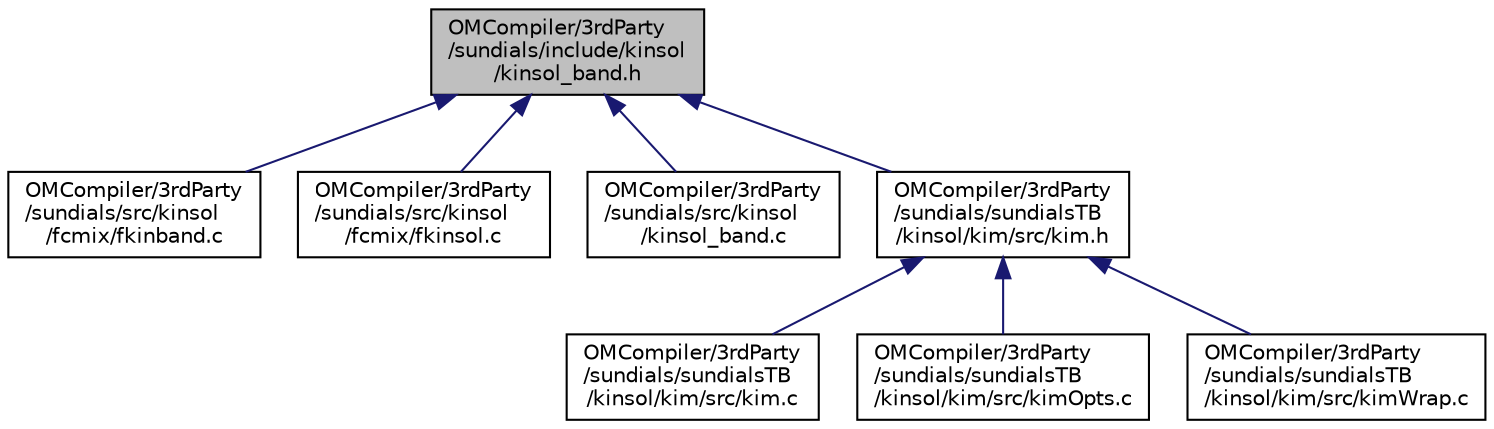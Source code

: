 digraph "OMCompiler/3rdParty/sundials/include/kinsol/kinsol_band.h"
{
  edge [fontname="Helvetica",fontsize="10",labelfontname="Helvetica",labelfontsize="10"];
  node [fontname="Helvetica",fontsize="10",shape=record];
  Node8 [label="OMCompiler/3rdParty\l/sundials/include/kinsol\l/kinsol_band.h",height=0.2,width=0.4,color="black", fillcolor="grey75", style="filled", fontcolor="black"];
  Node8 -> Node9 [dir="back",color="midnightblue",fontsize="10",style="solid",fontname="Helvetica"];
  Node9 [label="OMCompiler/3rdParty\l/sundials/src/kinsol\l/fcmix/fkinband.c",height=0.2,width=0.4,color="black", fillcolor="white", style="filled",URL="$d2/d14/fkinband_8c.html"];
  Node8 -> Node10 [dir="back",color="midnightblue",fontsize="10",style="solid",fontname="Helvetica"];
  Node10 [label="OMCompiler/3rdParty\l/sundials/src/kinsol\l/fcmix/fkinsol.c",height=0.2,width=0.4,color="black", fillcolor="white", style="filled",URL="$d7/df9/fkinsol_8c.html"];
  Node8 -> Node11 [dir="back",color="midnightblue",fontsize="10",style="solid",fontname="Helvetica"];
  Node11 [label="OMCompiler/3rdParty\l/sundials/src/kinsol\l/kinsol_band.c",height=0.2,width=0.4,color="black", fillcolor="white", style="filled",URL="$d5/d07/kinsol__band_8c.html"];
  Node8 -> Node12 [dir="back",color="midnightblue",fontsize="10",style="solid",fontname="Helvetica"];
  Node12 [label="OMCompiler/3rdParty\l/sundials/sundialsTB\l/kinsol/kim/src/kim.h",height=0.2,width=0.4,color="black", fillcolor="white", style="filled",URL="$dc/def/kim_8h.html"];
  Node12 -> Node13 [dir="back",color="midnightblue",fontsize="10",style="solid",fontname="Helvetica"];
  Node13 [label="OMCompiler/3rdParty\l/sundials/sundialsTB\l/kinsol/kim/src/kim.c",height=0.2,width=0.4,color="black", fillcolor="white", style="filled",URL="$da/db0/kim_8c.html"];
  Node12 -> Node14 [dir="back",color="midnightblue",fontsize="10",style="solid",fontname="Helvetica"];
  Node14 [label="OMCompiler/3rdParty\l/sundials/sundialsTB\l/kinsol/kim/src/kimOpts.c",height=0.2,width=0.4,color="black", fillcolor="white", style="filled",URL="$d0/ddf/kim_opts_8c.html"];
  Node12 -> Node15 [dir="back",color="midnightblue",fontsize="10",style="solid",fontname="Helvetica"];
  Node15 [label="OMCompiler/3rdParty\l/sundials/sundialsTB\l/kinsol/kim/src/kimWrap.c",height=0.2,width=0.4,color="black", fillcolor="white", style="filled",URL="$df/d9f/kim_wrap_8c.html"];
}
